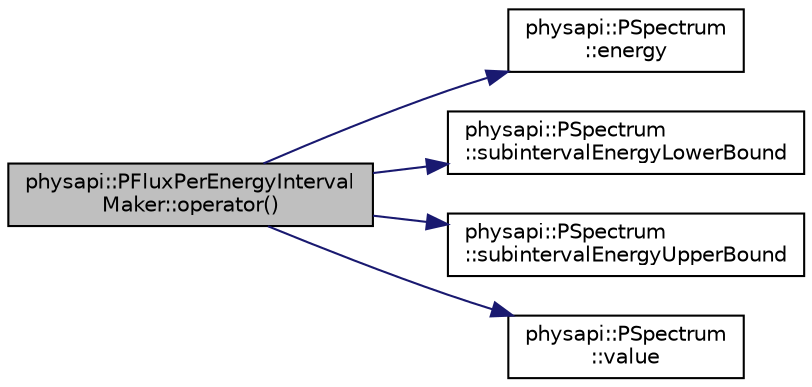 digraph "physapi::PFluxPerEnergyIntervalMaker::operator()"
{
 // LATEX_PDF_SIZE
  edge [fontname="Helvetica",fontsize="10",labelfontname="Helvetica",labelfontsize="10"];
  node [fontname="Helvetica",fontsize="10",shape=record];
  rankdir="LR";
  Node1 [label="physapi::PFluxPerEnergyInterval\lMaker::operator()",height=0.2,width=0.4,color="black", fillcolor="grey75", style="filled", fontcolor="black",tooltip="Get a flux per energyIntervals interval built from the given spectrum."];
  Node1 -> Node2 [color="midnightblue",fontsize="10",style="solid",fontname="Helvetica"];
  Node2 [label="physapi::PSpectrum\l::energy",height=0.2,width=0.4,color="black", fillcolor="white", style="filled",URL="$classphysapi_1_1_p_spectrum.html#a205afc21bebfcfb19d55cec26e28e36a",tooltip="Get the energy of the corresponding interval."];
  Node1 -> Node3 [color="midnightblue",fontsize="10",style="solid",fontname="Helvetica"];
  Node3 [label="physapi::PSpectrum\l::subintervalEnergyLowerBound",height=0.2,width=0.4,color="black", fillcolor="white", style="filled",URL="$classphysapi_1_1_p_spectrum.html#a30b985140db42af89121754364922fe9",tooltip="Get the energy lower bound of the interval determined by the index."];
  Node1 -> Node4 [color="midnightblue",fontsize="10",style="solid",fontname="Helvetica"];
  Node4 [label="physapi::PSpectrum\l::subintervalEnergyUpperBound",height=0.2,width=0.4,color="black", fillcolor="white", style="filled",URL="$classphysapi_1_1_p_spectrum.html#ad4763641075f0e8f548cc87e6cab0a9e",tooltip="Get the energy upper bound of the interval determined by the index."];
  Node1 -> Node5 [color="midnightblue",fontsize="10",style="solid",fontname="Helvetica"];
  Node5 [label="physapi::PSpectrum\l::value",height=0.2,width=0.4,color="black", fillcolor="white", style="filled",URL="$classphysapi_1_1_p_spectrum.html#a96de05661be6b52584b6eb6ef6294310",tooltip="Get the spectrum value of the corresponding interval."];
}
